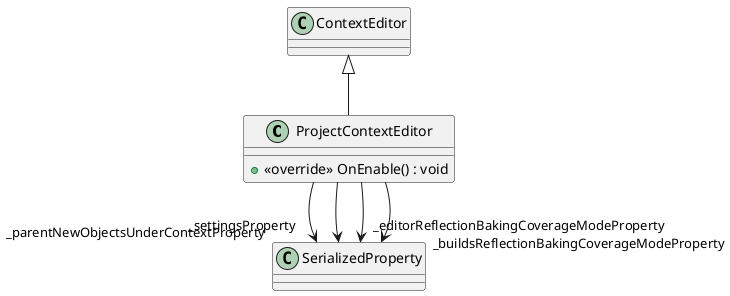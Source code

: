 @startuml
class ProjectContextEditor {
    + <<override>> OnEnable() : void
}
ContextEditor <|-- ProjectContextEditor
ProjectContextEditor --> "_settingsProperty" SerializedProperty
ProjectContextEditor --> "_editorReflectionBakingCoverageModeProperty" SerializedProperty
ProjectContextEditor --> "_buildsReflectionBakingCoverageModeProperty" SerializedProperty
ProjectContextEditor --> "_parentNewObjectsUnderContextProperty" SerializedProperty
@enduml
